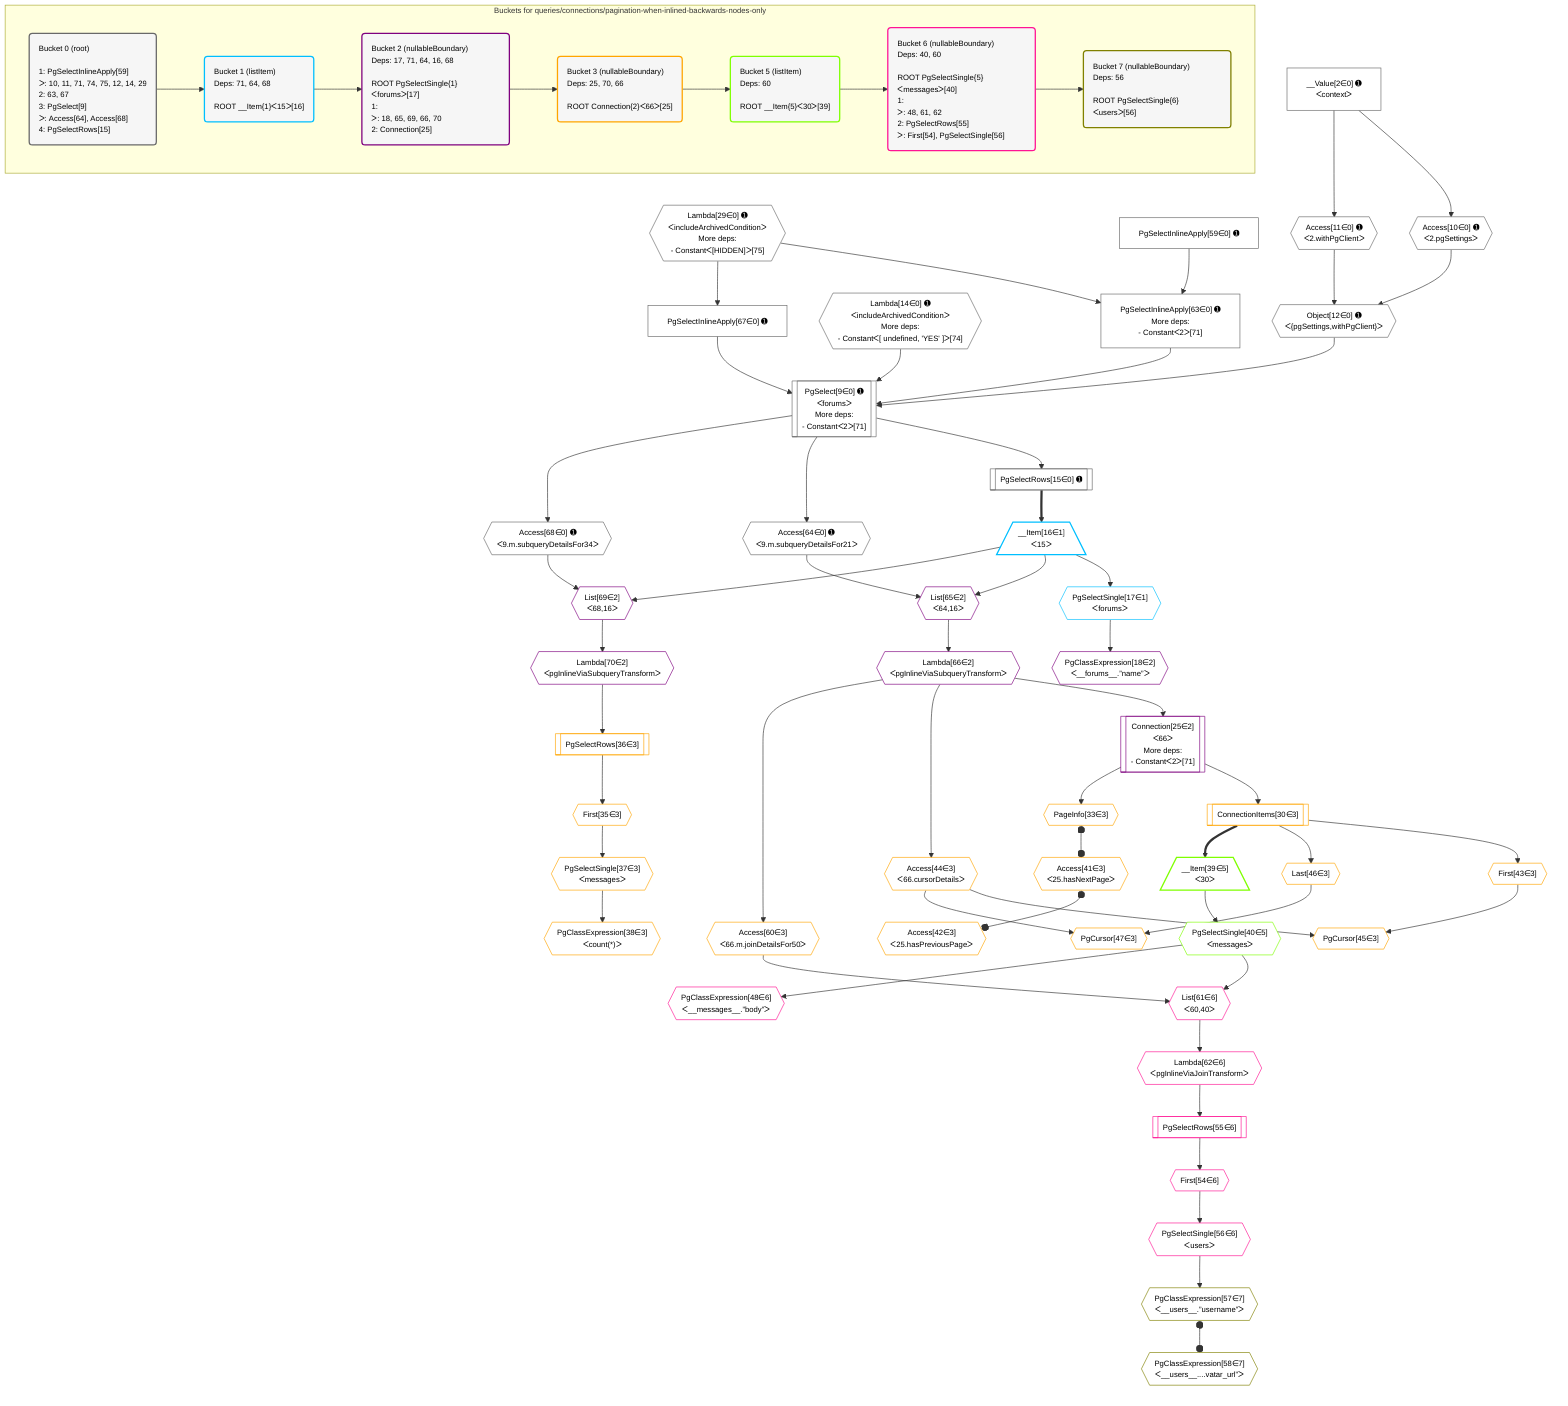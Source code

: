 %%{init: {'themeVariables': { 'fontSize': '12px'}}}%%
graph TD
    classDef path fill:#eee,stroke:#000,color:#000
    classDef plan fill:#fff,stroke-width:1px,color:#000
    classDef itemplan fill:#fff,stroke-width:2px,color:#000
    classDef unbatchedplan fill:#dff,stroke-width:1px,color:#000
    classDef sideeffectplan fill:#fcc,stroke-width:2px,color:#000
    classDef bucket fill:#f6f6f6,color:#000,stroke-width:2px,text-align:left

    subgraph "Buckets for queries/connections/pagination-when-inlined-backwards-nodes-only"
    Bucket0("Bucket 0 (root)<br /><br />1: PgSelectInlineApply[59]<br />ᐳ: 10, 11, 71, 74, 75, 12, 14, 29<br />2: 63, 67<br />3: PgSelect[9]<br />ᐳ: Access[64], Access[68]<br />4: PgSelectRows[15]"):::bucket
    Bucket1("Bucket 1 (listItem)<br />Deps: 71, 64, 68<br /><br />ROOT __Item{1}ᐸ15ᐳ[16]"):::bucket
    Bucket2("Bucket 2 (nullableBoundary)<br />Deps: 17, 71, 64, 16, 68<br /><br />ROOT PgSelectSingle{1}ᐸforumsᐳ[17]<br />1: <br />ᐳ: 18, 65, 69, 66, 70<br />2: Connection[25]"):::bucket
    Bucket3("Bucket 3 (nullableBoundary)<br />Deps: 25, 70, 66<br /><br />ROOT Connection{2}ᐸ66ᐳ[25]"):::bucket
    Bucket5("Bucket 5 (listItem)<br />Deps: 60<br /><br />ROOT __Item{5}ᐸ30ᐳ[39]"):::bucket
    Bucket6("Bucket 6 (nullableBoundary)<br />Deps: 40, 60<br /><br />ROOT PgSelectSingle{5}ᐸmessagesᐳ[40]<br />1: <br />ᐳ: 48, 61, 62<br />2: PgSelectRows[55]<br />ᐳ: First[54], PgSelectSingle[56]"):::bucket
    Bucket7("Bucket 7 (nullableBoundary)<br />Deps: 56<br /><br />ROOT PgSelectSingle{6}ᐸusersᐳ[56]"):::bucket
    end
    Bucket0 --> Bucket1
    Bucket1 --> Bucket2
    Bucket2 --> Bucket3
    Bucket3 --> Bucket5
    Bucket5 --> Bucket6
    Bucket6 --> Bucket7

    %% plan dependencies
    PgSelect9[["PgSelect[9∈0] ➊<br />ᐸforumsᐳ<br />More deps:<br />- Constantᐸ2ᐳ[71]"]]:::plan
    Object12{{"Object[12∈0] ➊<br />ᐸ{pgSettings,withPgClient}ᐳ"}}:::plan
    Lambda14{{"Lambda[14∈0] ➊<br />ᐸincludeArchivedConditionᐳ<br />More deps:<br />- Constantᐸ[ undefined, 'YES' ]ᐳ[74]"}}:::plan
    PgSelectInlineApply63["PgSelectInlineApply[63∈0] ➊<br />More deps:<br />- Constantᐸ2ᐳ[71]"]:::plan
    PgSelectInlineApply67["PgSelectInlineApply[67∈0] ➊"]:::plan
    Object12 & Lambda14 & PgSelectInlineApply63 & PgSelectInlineApply67 --> PgSelect9
    Lambda29{{"Lambda[29∈0] ➊<br />ᐸincludeArchivedConditionᐳ<br />More deps:<br />- Constantᐸ[HIDDEN]ᐳ[75]"}}:::plan
    PgSelectInlineApply59["PgSelectInlineApply[59∈0] ➊"]:::plan
    Lambda29 & PgSelectInlineApply59 --> PgSelectInlineApply63
    Access10{{"Access[10∈0] ➊<br />ᐸ2.pgSettingsᐳ"}}:::plan
    Access11{{"Access[11∈0] ➊<br />ᐸ2.withPgClientᐳ"}}:::plan
    Access10 & Access11 --> Object12
    __Value2["__Value[2∈0] ➊<br />ᐸcontextᐳ"]:::plan
    __Value2 --> Access10
    __Value2 --> Access11
    PgSelectRows15[["PgSelectRows[15∈0] ➊"]]:::plan
    PgSelect9 --> PgSelectRows15
    Access64{{"Access[64∈0] ➊<br />ᐸ9.m.subqueryDetailsFor21ᐳ"}}:::plan
    PgSelect9 --> Access64
    Lambda29 --> PgSelectInlineApply67
    Access68{{"Access[68∈0] ➊<br />ᐸ9.m.subqueryDetailsFor34ᐳ"}}:::plan
    PgSelect9 --> Access68
    __Item16[/"__Item[16∈1]<br />ᐸ15ᐳ"\]:::itemplan
    PgSelectRows15 ==> __Item16
    PgSelectSingle17{{"PgSelectSingle[17∈1]<br />ᐸforumsᐳ"}}:::plan
    __Item16 --> PgSelectSingle17
    Connection25[["Connection[25∈2]<br />ᐸ66ᐳ<br />More deps:<br />- Constantᐸ2ᐳ[71]"]]:::plan
    Lambda66{{"Lambda[66∈2]<br />ᐸpgInlineViaSubqueryTransformᐳ"}}:::plan
    Lambda66 --> Connection25
    List65{{"List[65∈2]<br />ᐸ64,16ᐳ"}}:::plan
    Access64 & __Item16 --> List65
    List69{{"List[69∈2]<br />ᐸ68,16ᐳ"}}:::plan
    Access68 & __Item16 --> List69
    PgClassExpression18{{"PgClassExpression[18∈2]<br />ᐸ__forums__.”name”ᐳ"}}:::plan
    PgSelectSingle17 --> PgClassExpression18
    List65 --> Lambda66
    Lambda70{{"Lambda[70∈2]<br />ᐸpgInlineViaSubqueryTransformᐳ"}}:::plan
    List69 --> Lambda70
    PgCursor45{{"PgCursor[45∈3]"}}:::plan
    First43{{"First[43∈3]"}}:::plan
    Access44{{"Access[44∈3]<br />ᐸ66.cursorDetailsᐳ"}}:::plan
    First43 & Access44 --> PgCursor45
    PgCursor47{{"PgCursor[47∈3]"}}:::plan
    Last46{{"Last[46∈3]"}}:::plan
    Last46 & Access44 --> PgCursor47
    ConnectionItems30[["ConnectionItems[30∈3]"]]:::plan
    Connection25 --> ConnectionItems30
    PageInfo33{{"PageInfo[33∈3]"}}:::plan
    Connection25 --> PageInfo33
    First35{{"First[35∈3]"}}:::plan
    PgSelectRows36[["PgSelectRows[36∈3]"]]:::plan
    PgSelectRows36 --> First35
    Lambda70 --> PgSelectRows36
    PgSelectSingle37{{"PgSelectSingle[37∈3]<br />ᐸmessagesᐳ"}}:::plan
    First35 --> PgSelectSingle37
    PgClassExpression38{{"PgClassExpression[38∈3]<br />ᐸcount(*)ᐳ"}}:::plan
    PgSelectSingle37 --> PgClassExpression38
    Access41{{"Access[41∈3]<br />ᐸ25.hasNextPageᐳ"}}:::plan
    PageInfo33 o--o Access41
    Access42{{"Access[42∈3]<br />ᐸ25.hasPreviousPageᐳ"}}:::plan
    Access41 o--o Access42
    ConnectionItems30 --> First43
    Lambda66 --> Access44
    ConnectionItems30 --> Last46
    Access60{{"Access[60∈3]<br />ᐸ66.m.joinDetailsFor50ᐳ"}}:::plan
    Lambda66 --> Access60
    __Item39[/"__Item[39∈5]<br />ᐸ30ᐳ"\]:::itemplan
    ConnectionItems30 ==> __Item39
    PgSelectSingle40{{"PgSelectSingle[40∈5]<br />ᐸmessagesᐳ"}}:::plan
    __Item39 --> PgSelectSingle40
    List61{{"List[61∈6]<br />ᐸ60,40ᐳ"}}:::plan
    Access60 & PgSelectSingle40 --> List61
    PgClassExpression48{{"PgClassExpression[48∈6]<br />ᐸ__messages__.”body”ᐳ"}}:::plan
    PgSelectSingle40 --> PgClassExpression48
    First54{{"First[54∈6]"}}:::plan
    PgSelectRows55[["PgSelectRows[55∈6]"]]:::plan
    PgSelectRows55 --> First54
    Lambda62{{"Lambda[62∈6]<br />ᐸpgInlineViaJoinTransformᐳ"}}:::plan
    Lambda62 --> PgSelectRows55
    PgSelectSingle56{{"PgSelectSingle[56∈6]<br />ᐸusersᐳ"}}:::plan
    First54 --> PgSelectSingle56
    List61 --> Lambda62
    PgClassExpression57{{"PgClassExpression[57∈7]<br />ᐸ__users__.”username”ᐳ"}}:::plan
    PgSelectSingle56 --> PgClassExpression57
    PgClassExpression58{{"PgClassExpression[58∈7]<br />ᐸ__users__....vatar_url”ᐳ"}}:::plan
    PgClassExpression57 o--o PgClassExpression58

    %% define steps
    classDef bucket0 stroke:#696969
    class Bucket0,__Value2,PgSelect9,Access10,Access11,Object12,Lambda14,PgSelectRows15,Lambda29,PgSelectInlineApply59,PgSelectInlineApply63,Access64,PgSelectInlineApply67,Access68 bucket0
    classDef bucket1 stroke:#00bfff
    class Bucket1,__Item16,PgSelectSingle17 bucket1
    classDef bucket2 stroke:#7f007f
    class Bucket2,PgClassExpression18,Connection25,List65,Lambda66,List69,Lambda70 bucket2
    classDef bucket3 stroke:#ffa500
    class Bucket3,ConnectionItems30,PageInfo33,First35,PgSelectRows36,PgSelectSingle37,PgClassExpression38,Access41,Access42,First43,Access44,PgCursor45,Last46,PgCursor47,Access60 bucket3
    classDef bucket5 stroke:#7fff00
    class Bucket5,__Item39,PgSelectSingle40 bucket5
    classDef bucket6 stroke:#ff1493
    class Bucket6,PgClassExpression48,First54,PgSelectRows55,PgSelectSingle56,List61,Lambda62 bucket6
    classDef bucket7 stroke:#808000
    class Bucket7,PgClassExpression57,PgClassExpression58 bucket7